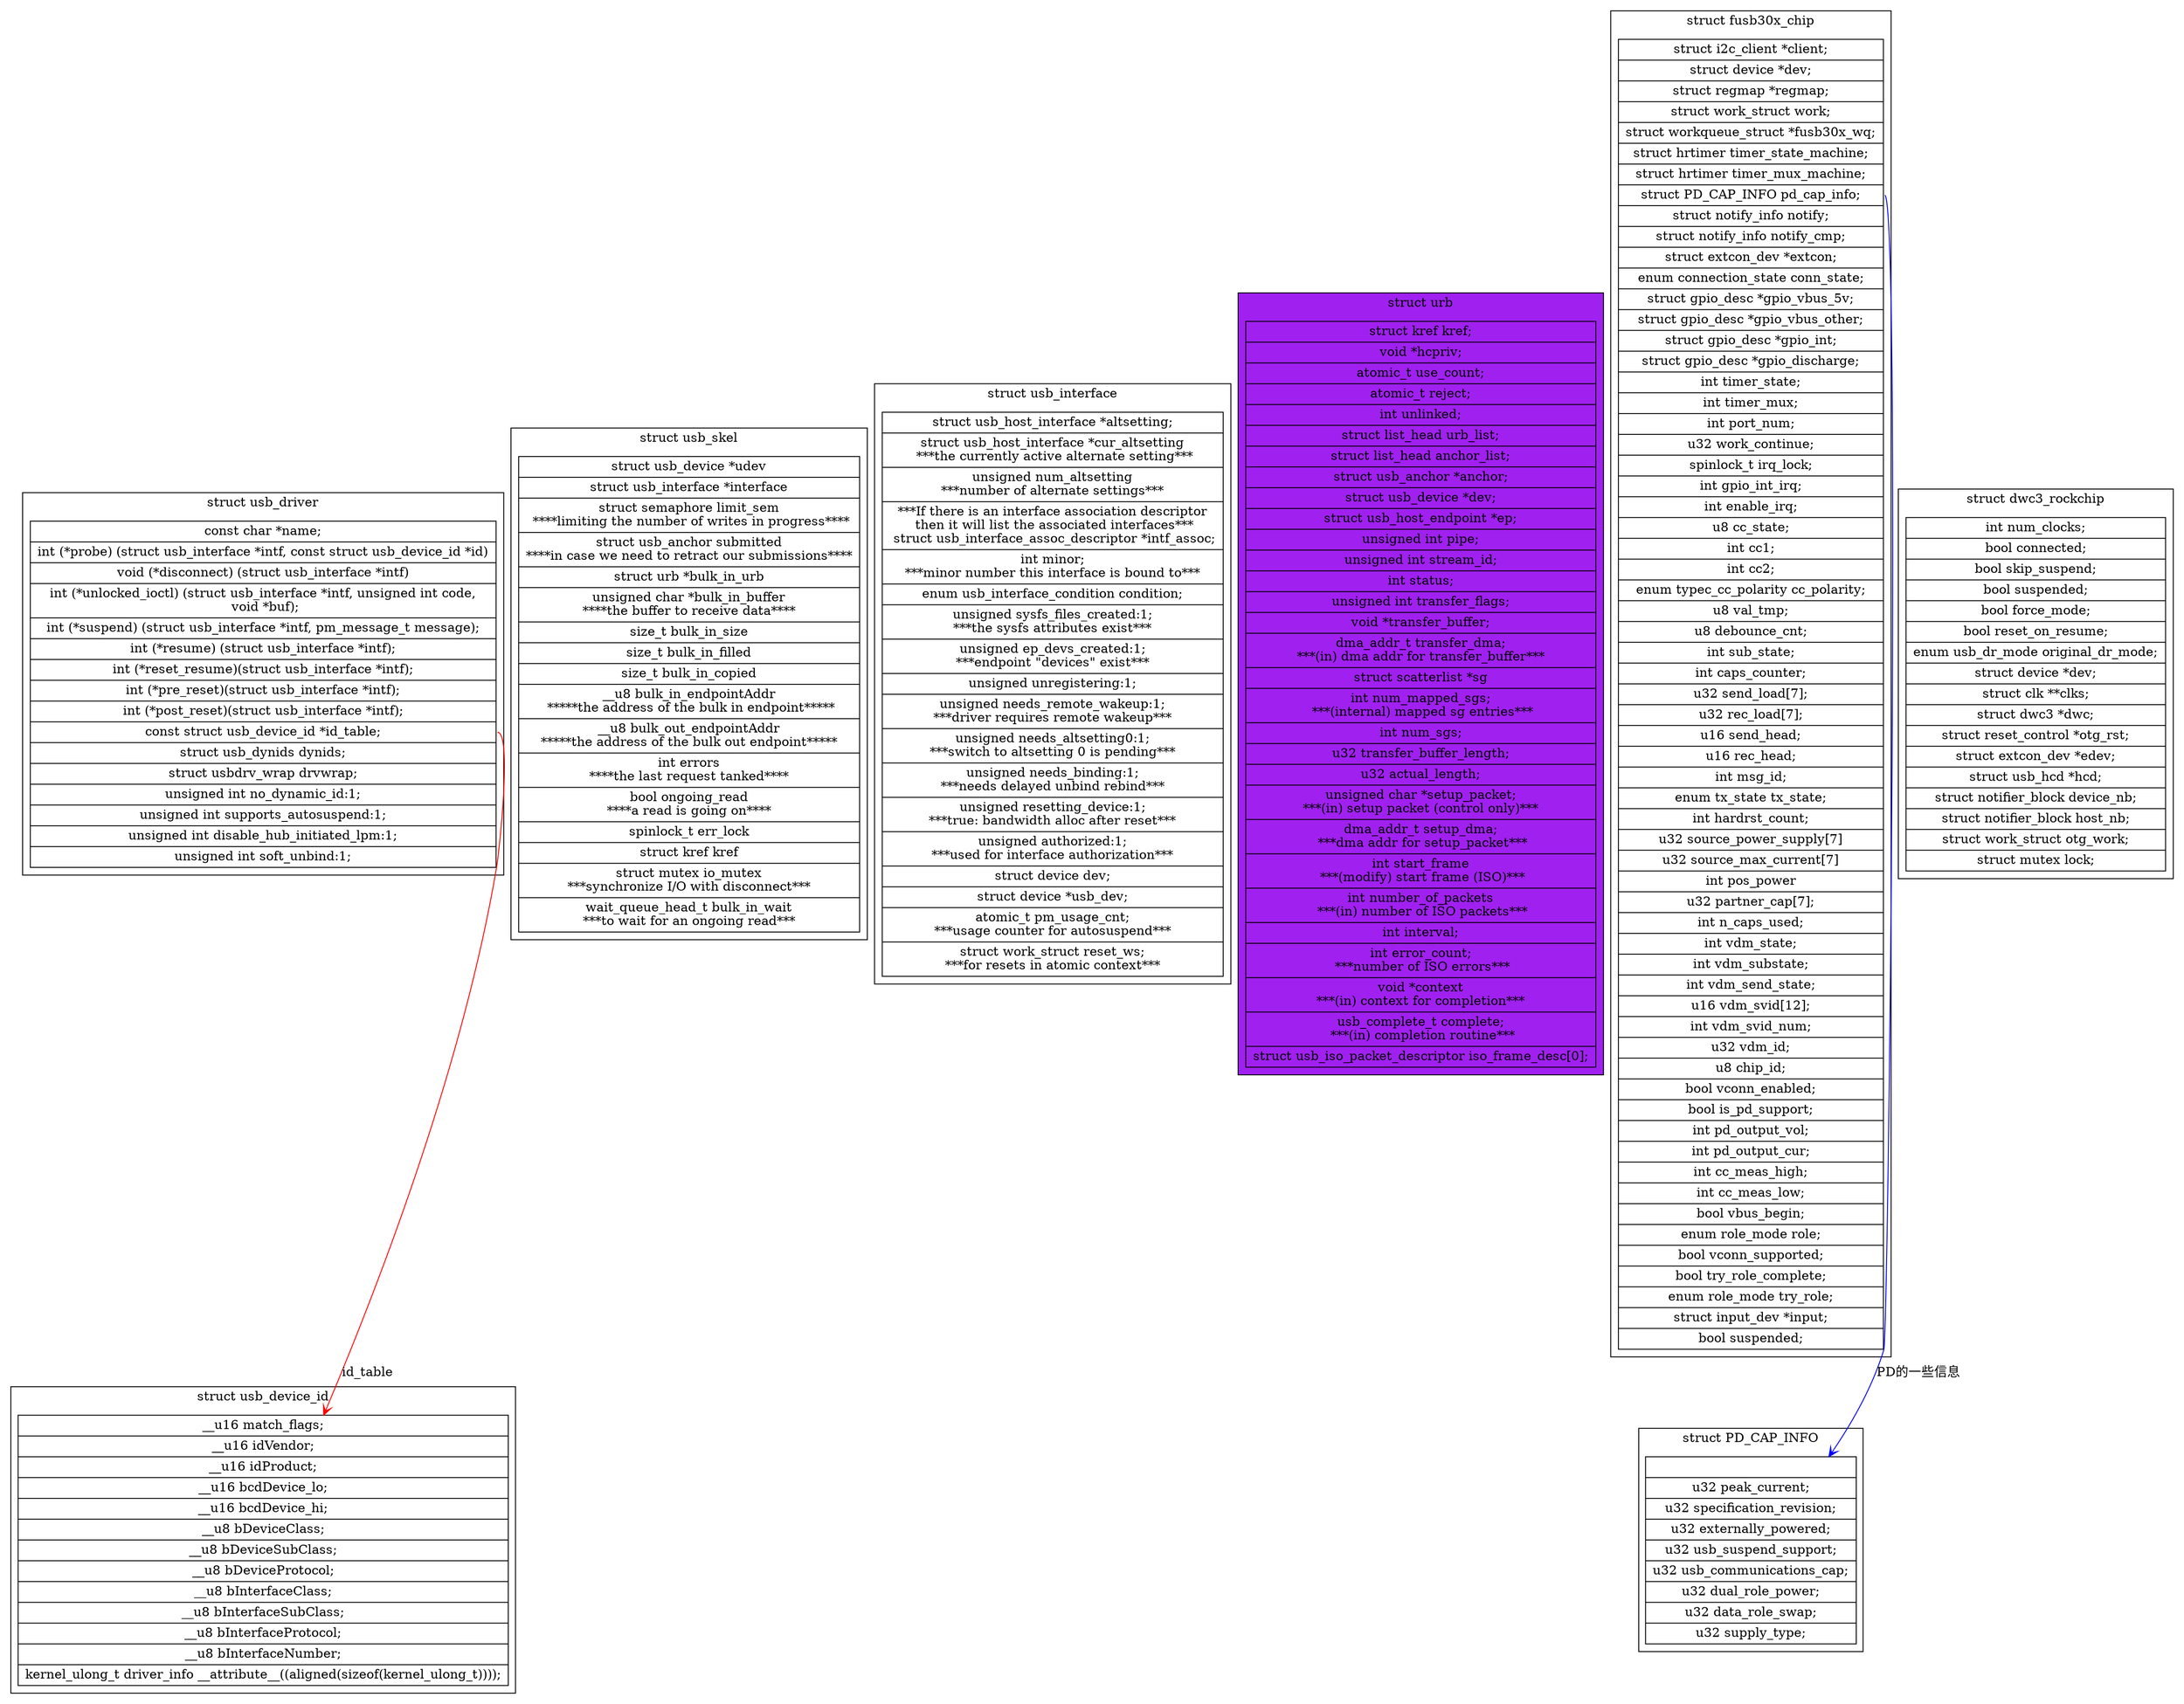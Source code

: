 digraph usb{

	node[shape=record];
	subgraph cluster_struct_usb_driver{
		label="struct usb_driver";
		"struct usb_driver"[label="{
    const char *name;|
    int (*probe) (struct usb_interface *intf, const struct usb_device_id *id)|
    void (*disconnect) (struct usb_interface *intf)|
    int (*unlocked_ioctl) (struct usb_interface *intf, unsigned int code,\n
            void *buf);|
    int (*suspend) (struct usb_interface *intf, pm_message_t message);|
    int (*resume) (struct usb_interface *intf);|
    int (*reset_resume)(struct usb_interface *intf);|

    int (*pre_reset)(struct usb_interface *intf);|
    int (*post_reset)(struct usb_interface *intf);|

    <table>const struct usb_device_id *id_table;|

    struct usb_dynids dynids;|
    struct usbdrv_wrap drvwrap;|
    unsigned int no_dynamic_id:1;|
    unsigned int supports_autosuspend:1;|
    unsigned int disable_hub_initiated_lpm:1;|
    unsigned int soft_unbind:1;
	}"];
	};

	subgraph cluster_struct_usb_device_id{
		label="struct usb_device_id";
		"struct usb_device_id"[label="{
	__u16       match_flags;|
    __u16       idVendor;|
    __u16       idProduct;|
    __u16       bcdDevice_lo;|
    __u16       bcdDevice_hi;|
    __u8        bDeviceClass;|
    __u8        bDeviceSubClass;|
    __u8        bDeviceProtocol;|
    __u8        bInterfaceClass;|
    __u8        bInterfaceSubClass;|
    __u8        bInterfaceProtocol;|
    __u8        bInterfaceNumber;|
    kernel_ulong_t  driver_info __attribute__((aligned(sizeof(kernel_ulong_t))));
	}"];
	}
	"struct usb_driver":table->"struct usb_device_id"[arrowhead=open color=red label="id_table"];

	subgraph cluster_struct_usb_skel{
		label="struct usb_skel";
		"struct usb_skel"[label="{
		struct usb_device   *udev|
    	struct usb_interface    *interface|
    	struct semaphore    limit_sem\n
    	****limiting the number of writes in progress****|
    	struct usb_anchor   submitted\n
		****in case we need to retract our submissions****|
    	struct urb      *bulk_in_urb|
    	unsigned char           *bulk_in_buffer\n
		****the buffer to receive data****|
    	size_t          bulk_in_size|
    	size_t          bulk_in_filled|
    	size_t          bulk_in_copied|
    	__u8            bulk_in_endpointAddr\n *****the address of the bulk in endpoint*****|
    	__u8            bulk_out_endpointAddr\n*****the address of the bulk out endpoint*****|
    	int         errors\n****the last request tanked****|
    	bool            ongoing_read\n****a read is going on****|
    	spinlock_t      err_lock|
    	struct kref     kref|
    	struct mutex        io_mutex\n***synchronize I/O with disconnect***|
    	wait_queue_head_t   bulk_in_wait\n***to wait for an ongoing read***
	}"];
    }

   subgraph cluster_struct_usb_interface{
		label="struct usb_interface";
		"struct usb_interface"[label="{
	struct usb_host_interface *altsetting;|
    struct usb_host_interface *cur_altsetting\n ***the currently active alternate setting***|
    unsigned num_altsetting\n***number of alternate settings***|
    ***If there is an interface association descriptor\n
    then it will list the associated interfaces***\n
    struct usb_interface_assoc_descriptor *intf_assoc;|
    int minor;\n***minor number this interface is bound to***|
    enum usb_interface_condition condition;|
    unsigned sysfs_files_created:1;\n***the sysfs attributes exist***|
    unsigned ep_devs_created:1;\n***endpoint \"devices\" exist***|
    unsigned unregistering:1;|
    unsigned needs_remote_wakeup:1;\n***driver requires remote wakeup***|
    unsigned needs_altsetting0:1;\n***switch to altsetting 0 is pending***|
    unsigned needs_binding:1;\n***needs delayed unbind rebind***|
    unsigned resetting_device:1;\n***true: bandwidth alloc after reset***|
    unsigned authorized:1;\n***used for interface authorization***|
    struct device dev;|
    struct device *usb_dev;|
    atomic_t pm_usage_cnt;\n***usage counter for autosuspend***|
    struct work_struct reset_ws;\n***for resets in atomic context***
	}"];
   }

   subgraph cluster_struct_urb{
		label="struct urb";
		bgcolor="purple";
		"struct urb"[label="{
	struct kref kref;
    |void *hcpriv;
    |atomic_t use_count;
    |atomic_t reject;
    |int unlinked;
    |struct list_head urb_list;
    |struct list_head anchor_list;
    |struct usb_anchor *anchor;
    |struct usb_device *dev;
    |struct usb_host_endpoint *ep;
    |unsigned int pipe;
    |unsigned int stream_id;
    |int status;
    |unsigned int transfer_flags;
    |void *transfer_buffer;
    |dma_addr_t transfer_dma;\n***(in) dma addr for transfer_buffer***
    |struct scatterlist *sg
    |int num_mapped_sgs;\n ***(internal) mapped sg entries***
    |int num_sgs;
    |u32 transfer_buffer_length;
    |u32 actual_length;
    |unsigned char *setup_packet;\n***(in) setup packet (control only)***
    |dma_addr_t setup_dma;\n ***dma addr for setup_packet***
    |int start_frame\n ***(modify) start frame (ISO)***
    |int number_of_packets\n ***(in) number of ISO packets***
    |int interval;
    |int error_count;\n ***number of ISO errors***
    |void *context\n***(in) context for completion***
    |usb_complete_t complete;\n ***(in) completion routine***
    |struct usb_iso_packet_descriptor iso_frame_desc\[0\];
	}"];
   }

   subgraph cluster_struct_fusb30x_chip{
	   label="struct fusb30x_chip";
	   "struct fusb30x_chip"[label="{
	struct i2c_client *client;
    |struct device *dev;
    |struct regmap *regmap;
    |struct work_struct work;
    |struct workqueue_struct *fusb30x_wq;
    |struct hrtimer timer_state_machine;
    |struct hrtimer timer_mux_machine;
    |<pd_info>struct PD_CAP_INFO pd_cap_info;
    |struct notify_info notify;
    |struct notify_info notify_cmp;
    |struct extcon_dev *extcon;
    |enum connection_state conn_state;
    |struct gpio_desc *gpio_vbus_5v;
    |struct gpio_desc *gpio_vbus_other;
    |struct gpio_desc *gpio_int;
    |struct gpio_desc *gpio_discharge;
    |int timer_state;
    |int timer_mux;
    |int port_num;
    |u32 work_continue;
    |spinlock_t irq_lock;
    |int gpio_int_irq;
    |int enable_irq;
	|u8 cc_state;
    |int cc1;
    |int cc2;
    |enum typec_cc_polarity cc_polarity;
    |u8 val_tmp;
    |u8 debounce_cnt;
    |int sub_state;
    |int caps_counter;
    |u32 send_load\[7\];
    |u32 rec_load\[7\];
    |u16 send_head;
    |u16 rec_head;
    |int msg_id;
    |enum tx_state tx_state;
    |int hardrst_count;
    |u32 source_power_supply\[7\]
	|u32 source_max_current\[7\]
	|int pos_power
	|u32 partner_cap\[7\];
    |int n_caps_used;
    |int vdm_state;
    |int vdm_substate;
    |int vdm_send_state;
    |u16 vdm_svid\[12\];
    |int vdm_svid_num;
    |u32 vdm_id;
    |u8 chip_id;
    |bool vconn_enabled;
    |bool is_pd_support;
    |int pd_output_vol;
    |int pd_output_cur;
    |int cc_meas_high;
    |int cc_meas_low;
    |bool vbus_begin;
    |enum role_mode role;
    |bool vconn_supported;
    |bool try_role_complete;
    |enum role_mode try_role;
    |struct input_dev *input;
    |bool suspended;
   }"];
   }

subgraph cluster_struct_PD_CAP_INFO{
	label="struct PD_CAP_INFO";
	"struct PD_CAP_INFO"[label="{
	|u32 peak_current;
    |u32 specification_revision;
    |u32 externally_powered;
    |u32 usb_suspend_support;
    |u32 usb_communications_cap;
    |u32 dual_role_power;
    |u32 data_role_swap;
    |u32 supply_type;
}"];
}
"struct fusb30x_chip":pd_info->"struct PD_CAP_INFO"[label="PD的一些信息" arrowhead="open" color="blue"];

subgraph cluster_struct_dwc3_rockchip{
	label="struct dwc3_rockchip";
	"struct dwc3_rockchip"[label="{
	int         num_clocks;
    |bool            connected;
    |bool            skip_suspend;
    |bool            suspended;
    |bool            force_mode;
    |bool            reset_on_resume;
    |enum usb_dr_mode    original_dr_mode;
    |struct device       *dev;
    |struct clk      **clks;
    |struct dwc3     *dwc;
    |struct reset_control    *otg_rst;
    |struct extcon_dev   *edev;
    |struct usb_hcd      *hcd;
    |struct notifier_block   device_nb;
    |struct notifier_block   host_nb;
    |struct work_struct  otg_work;
    |struct mutex        lock;
}"];
}


}

